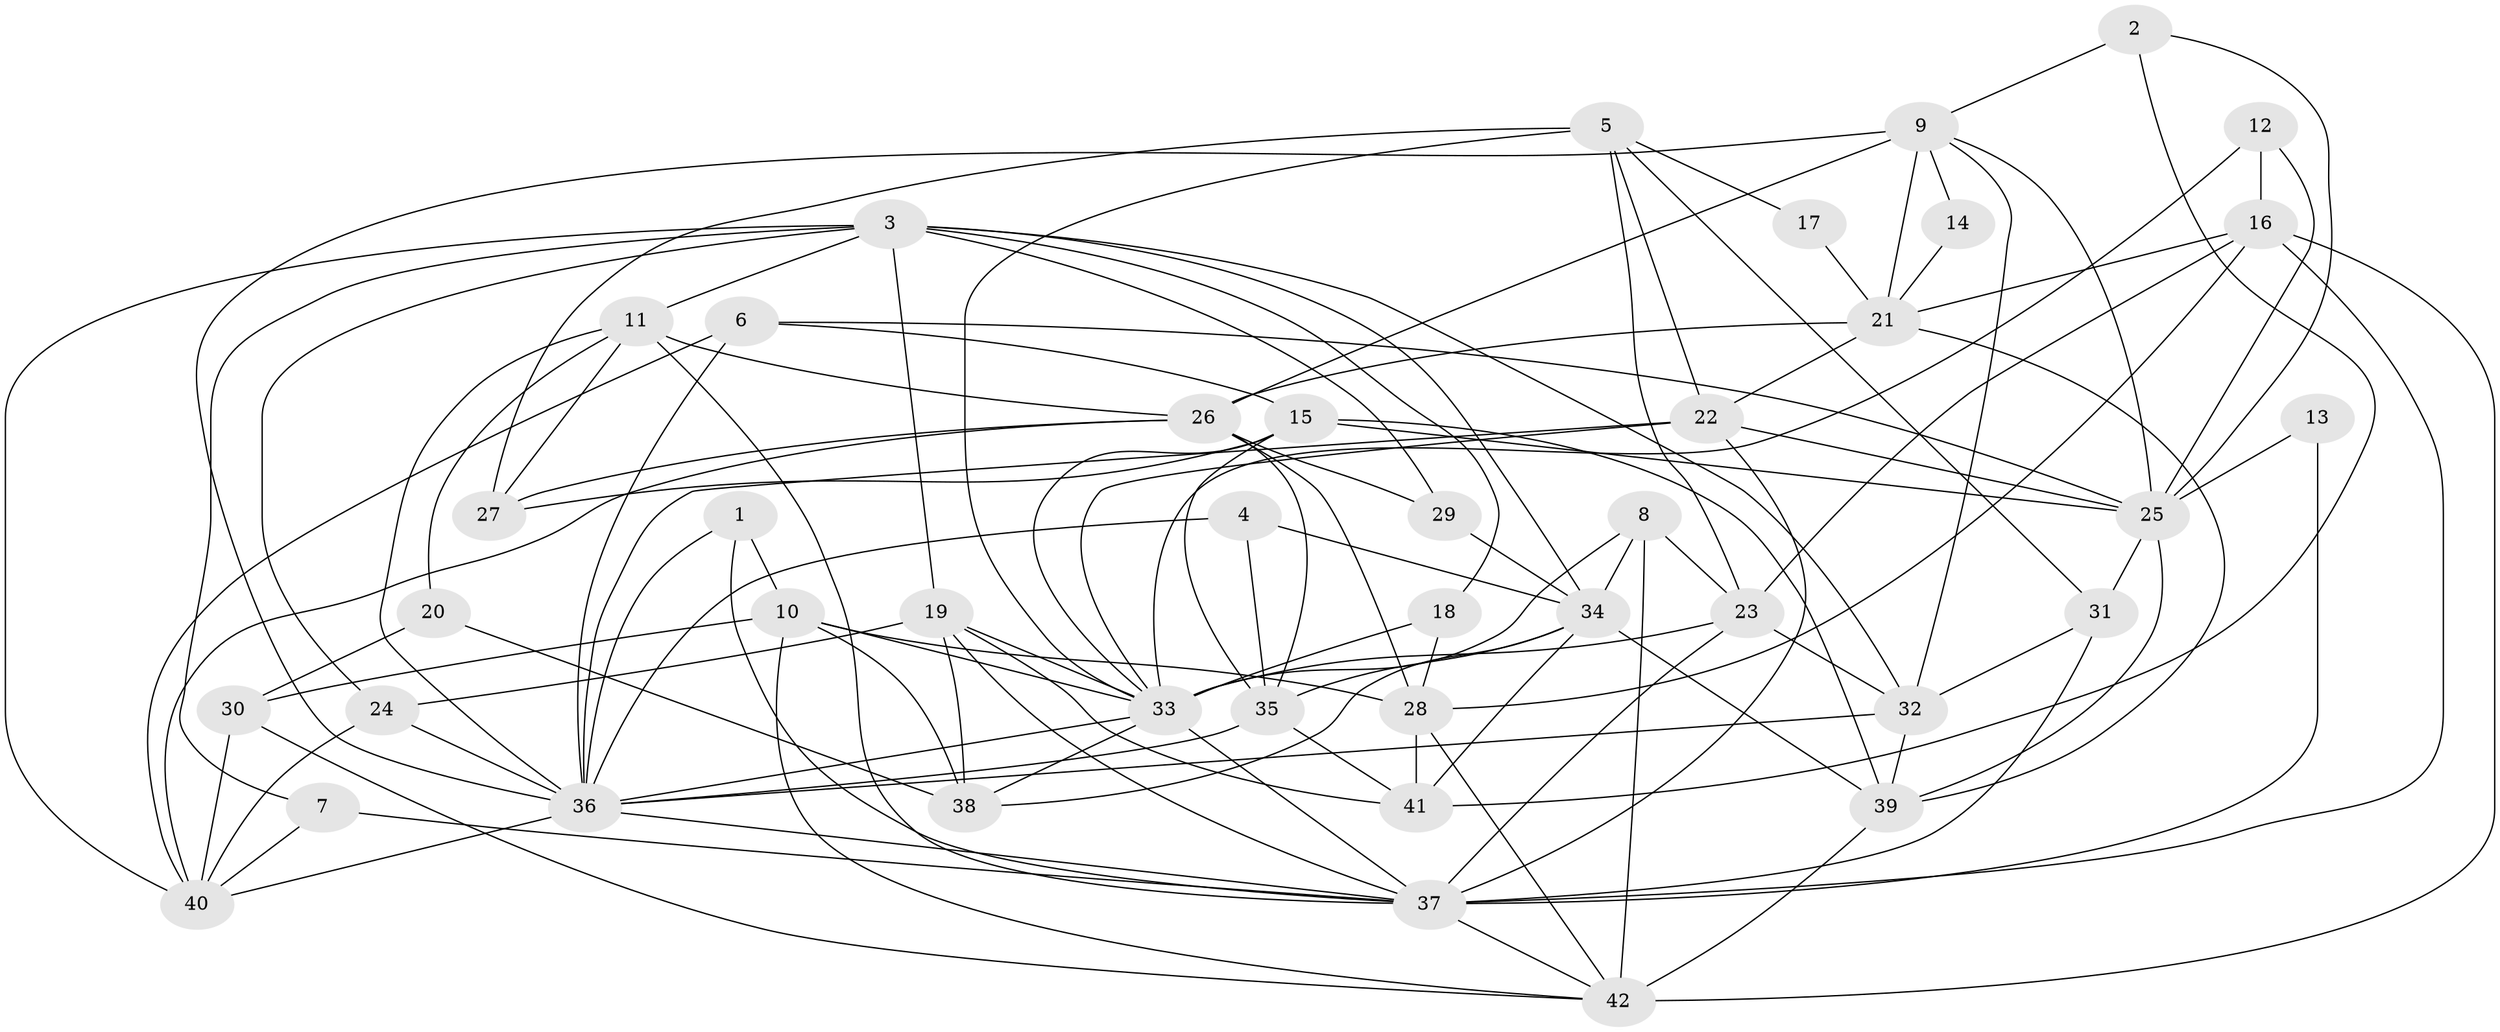 // original degree distribution, {4: 0.2857142857142857, 2: 0.11904761904761904, 3: 0.2857142857142857, 5: 0.17857142857142858, 7: 0.05952380952380952, 8: 0.011904761904761904, 6: 0.05952380952380952}
// Generated by graph-tools (version 1.1) at 2025/26/03/09/25 03:26:11]
// undirected, 42 vertices, 117 edges
graph export_dot {
graph [start="1"]
  node [color=gray90,style=filled];
  1;
  2;
  3;
  4;
  5;
  6;
  7;
  8;
  9;
  10;
  11;
  12;
  13;
  14;
  15;
  16;
  17;
  18;
  19;
  20;
  21;
  22;
  23;
  24;
  25;
  26;
  27;
  28;
  29;
  30;
  31;
  32;
  33;
  34;
  35;
  36;
  37;
  38;
  39;
  40;
  41;
  42;
  1 -- 10 [weight=1.0];
  1 -- 36 [weight=1.0];
  1 -- 37 [weight=1.0];
  2 -- 9 [weight=1.0];
  2 -- 25 [weight=1.0];
  2 -- 41 [weight=1.0];
  3 -- 7 [weight=1.0];
  3 -- 11 [weight=1.0];
  3 -- 18 [weight=1.0];
  3 -- 19 [weight=1.0];
  3 -- 24 [weight=1.0];
  3 -- 29 [weight=1.0];
  3 -- 32 [weight=1.0];
  3 -- 34 [weight=1.0];
  3 -- 40 [weight=1.0];
  4 -- 34 [weight=2.0];
  4 -- 35 [weight=1.0];
  4 -- 36 [weight=1.0];
  5 -- 17 [weight=1.0];
  5 -- 22 [weight=1.0];
  5 -- 23 [weight=1.0];
  5 -- 27 [weight=1.0];
  5 -- 31 [weight=1.0];
  5 -- 33 [weight=1.0];
  6 -- 15 [weight=1.0];
  6 -- 25 [weight=1.0];
  6 -- 36 [weight=1.0];
  6 -- 40 [weight=1.0];
  7 -- 37 [weight=1.0];
  7 -- 40 [weight=1.0];
  8 -- 23 [weight=1.0];
  8 -- 33 [weight=1.0];
  8 -- 34 [weight=1.0];
  8 -- 42 [weight=1.0];
  9 -- 14 [weight=1.0];
  9 -- 21 [weight=2.0];
  9 -- 25 [weight=1.0];
  9 -- 26 [weight=1.0];
  9 -- 32 [weight=1.0];
  9 -- 36 [weight=1.0];
  10 -- 28 [weight=1.0];
  10 -- 30 [weight=2.0];
  10 -- 33 [weight=1.0];
  10 -- 38 [weight=1.0];
  10 -- 42 [weight=1.0];
  11 -- 20 [weight=1.0];
  11 -- 26 [weight=1.0];
  11 -- 27 [weight=1.0];
  11 -- 36 [weight=1.0];
  11 -- 37 [weight=1.0];
  12 -- 16 [weight=1.0];
  12 -- 25 [weight=1.0];
  12 -- 33 [weight=1.0];
  13 -- 25 [weight=1.0];
  13 -- 37 [weight=1.0];
  14 -- 21 [weight=1.0];
  15 -- 25 [weight=1.0];
  15 -- 27 [weight=1.0];
  15 -- 33 [weight=1.0];
  15 -- 35 [weight=1.0];
  15 -- 39 [weight=1.0];
  16 -- 21 [weight=1.0];
  16 -- 23 [weight=1.0];
  16 -- 28 [weight=1.0];
  16 -- 37 [weight=1.0];
  16 -- 42 [weight=1.0];
  17 -- 21 [weight=1.0];
  18 -- 28 [weight=1.0];
  18 -- 33 [weight=2.0];
  19 -- 24 [weight=1.0];
  19 -- 33 [weight=1.0];
  19 -- 37 [weight=1.0];
  19 -- 38 [weight=1.0];
  19 -- 41 [weight=1.0];
  20 -- 30 [weight=1.0];
  20 -- 38 [weight=1.0];
  21 -- 22 [weight=1.0];
  21 -- 26 [weight=1.0];
  21 -- 39 [weight=1.0];
  22 -- 25 [weight=1.0];
  22 -- 33 [weight=2.0];
  22 -- 36 [weight=1.0];
  22 -- 37 [weight=1.0];
  23 -- 32 [weight=1.0];
  23 -- 33 [weight=1.0];
  23 -- 37 [weight=1.0];
  24 -- 36 [weight=1.0];
  24 -- 40 [weight=1.0];
  25 -- 31 [weight=1.0];
  25 -- 39 [weight=1.0];
  26 -- 27 [weight=1.0];
  26 -- 28 [weight=2.0];
  26 -- 29 [weight=1.0];
  26 -- 35 [weight=1.0];
  26 -- 40 [weight=1.0];
  28 -- 41 [weight=1.0];
  28 -- 42 [weight=1.0];
  29 -- 34 [weight=1.0];
  30 -- 40 [weight=1.0];
  30 -- 42 [weight=1.0];
  31 -- 32 [weight=1.0];
  31 -- 37 [weight=1.0];
  32 -- 36 [weight=1.0];
  32 -- 39 [weight=1.0];
  33 -- 36 [weight=1.0];
  33 -- 37 [weight=1.0];
  33 -- 38 [weight=2.0];
  34 -- 35 [weight=1.0];
  34 -- 38 [weight=1.0];
  34 -- 39 [weight=1.0];
  34 -- 41 [weight=1.0];
  35 -- 36 [weight=1.0];
  35 -- 41 [weight=1.0];
  36 -- 37 [weight=1.0];
  36 -- 40 [weight=1.0];
  37 -- 42 [weight=1.0];
  39 -- 42 [weight=1.0];
}
